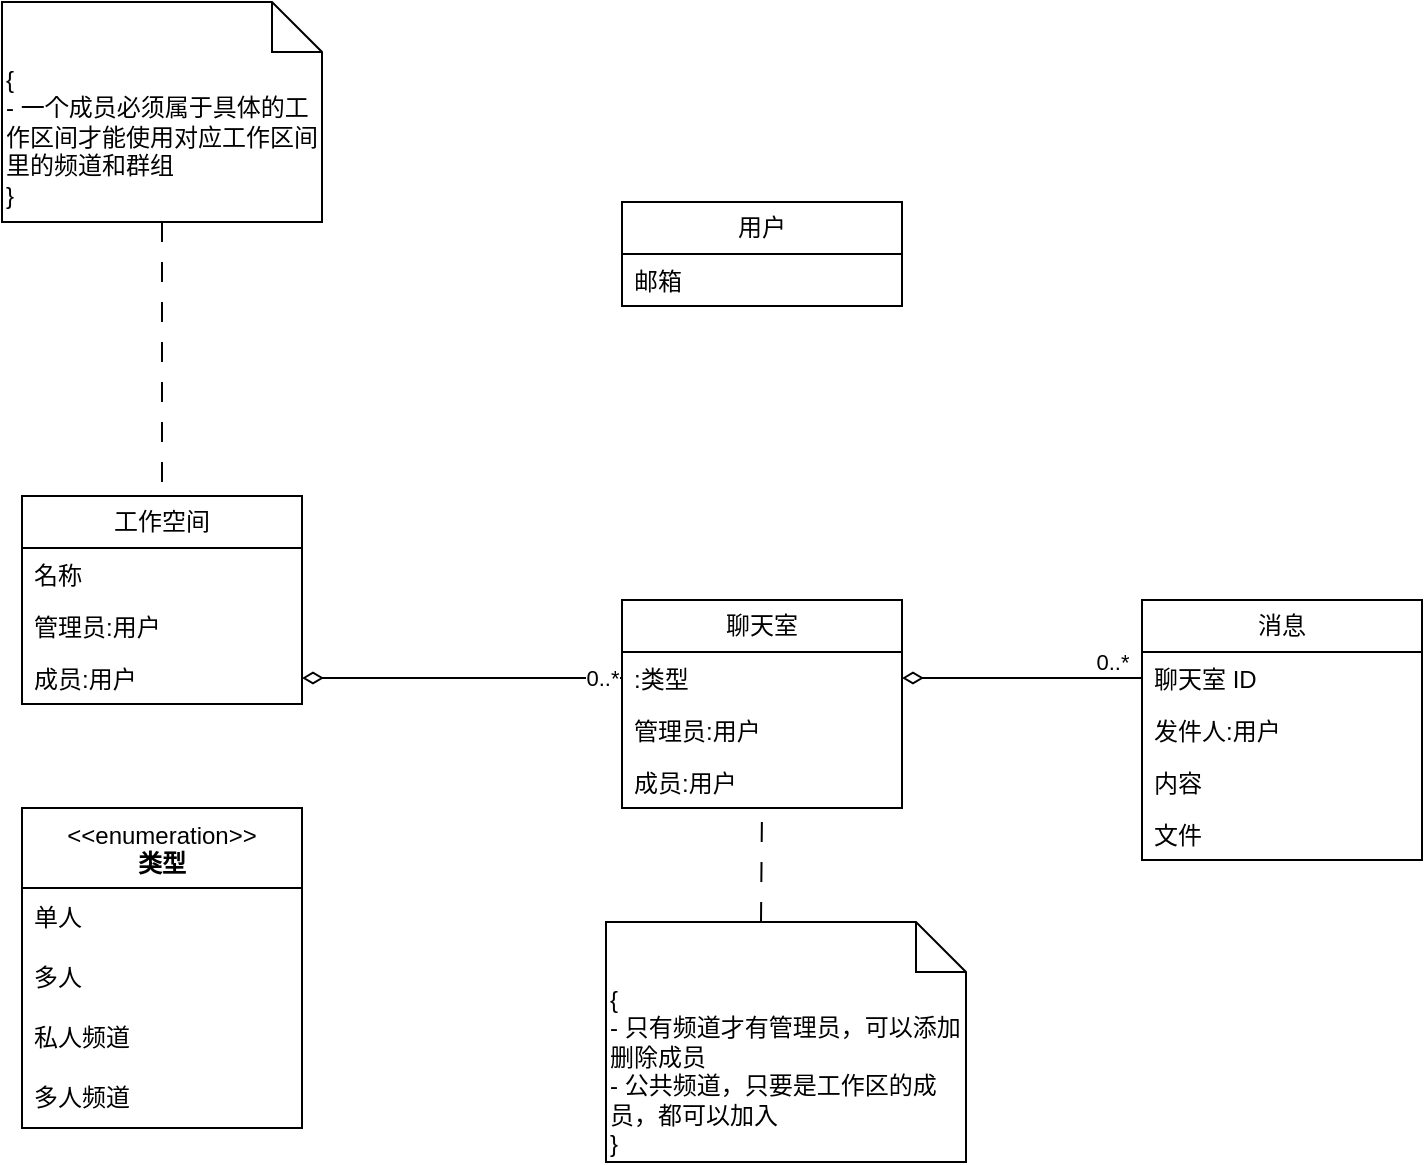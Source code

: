 <mxfile version="24.7.17">
  <diagram name="模型图" id="fmgK1iZ8h7V2Fk6c6cN7">
    <mxGraphModel dx="988" dy="550" grid="1" gridSize="10" guides="1" tooltips="1" connect="1" arrows="1" fold="1" page="1" pageScale="1" pageWidth="1920" pageHeight="1200" math="0" shadow="0">
      <root>
        <mxCell id="0" />
        <mxCell id="1" parent="0" />
        <mxCell id="XDgvkcOe5QFC_7SKI6ll-1" value="工作空间" style="swimlane;fontStyle=0;childLayout=stackLayout;horizontal=1;startSize=26;fillColor=none;horizontalStack=0;resizeParent=1;resizeParentMax=0;resizeLast=0;collapsible=1;marginBottom=0;whiteSpace=wrap;html=1;glass=0;" parent="1" vertex="1">
          <mxGeometry x="270" y="527" width="140" height="104" as="geometry" />
        </mxCell>
        <mxCell id="XDgvkcOe5QFC_7SKI6ll-2" value="名称" style="text;strokeColor=none;fillColor=none;align=left;verticalAlign=top;spacingLeft=4;spacingRight=4;overflow=hidden;rotatable=0;points=[[0,0.5],[1,0.5]];portConstraint=eastwest;whiteSpace=wrap;html=1;" parent="XDgvkcOe5QFC_7SKI6ll-1" vertex="1">
          <mxGeometry y="26" width="140" height="26" as="geometry" />
        </mxCell>
        <mxCell id="85xS_uLHPu99wAGvivK9-7" value="管理员:用户" style="text;strokeColor=none;fillColor=none;align=left;verticalAlign=top;spacingLeft=4;spacingRight=4;overflow=hidden;rotatable=0;points=[[0,0.5],[1,0.5]];portConstraint=eastwest;whiteSpace=wrap;html=1;" vertex="1" parent="XDgvkcOe5QFC_7SKI6ll-1">
          <mxGeometry y="52" width="140" height="26" as="geometry" />
        </mxCell>
        <mxCell id="85xS_uLHPu99wAGvivK9-26" value="成员:用户" style="text;strokeColor=none;fillColor=none;align=left;verticalAlign=top;spacingLeft=4;spacingRight=4;overflow=hidden;rotatable=0;points=[[0,0.5],[1,0.5]];portConstraint=eastwest;whiteSpace=wrap;html=1;" vertex="1" parent="XDgvkcOe5QFC_7SKI6ll-1">
          <mxGeometry y="78" width="140" height="26" as="geometry" />
        </mxCell>
        <mxCell id="XDgvkcOe5QFC_7SKI6ll-5" value="用户" style="swimlane;fontStyle=0;childLayout=stackLayout;horizontal=1;startSize=26;fillColor=none;horizontalStack=0;resizeParent=1;resizeParentMax=0;resizeLast=0;collapsible=1;marginBottom=0;whiteSpace=wrap;html=1;" parent="1" vertex="1">
          <mxGeometry x="570" y="380" width="140" height="52" as="geometry" />
        </mxCell>
        <mxCell id="XDgvkcOe5QFC_7SKI6ll-6" value="邮箱" style="text;strokeColor=none;fillColor=none;align=left;verticalAlign=top;spacingLeft=4;spacingRight=4;overflow=hidden;rotatable=0;points=[[0,0.5],[1,0.5]];portConstraint=eastwest;whiteSpace=wrap;html=1;" parent="XDgvkcOe5QFC_7SKI6ll-5" vertex="1">
          <mxGeometry y="26" width="140" height="26" as="geometry" />
        </mxCell>
        <mxCell id="XDgvkcOe5QFC_7SKI6ll-9" value="聊天室" style="swimlane;fontStyle=0;childLayout=stackLayout;horizontal=1;startSize=26;fillColor=none;horizontalStack=0;resizeParent=1;resizeParentMax=0;resizeLast=0;collapsible=1;marginBottom=0;whiteSpace=wrap;html=1;" parent="1" vertex="1">
          <mxGeometry x="570" y="579" width="140" height="104" as="geometry" />
        </mxCell>
        <mxCell id="85xS_uLHPu99wAGvivK9-23" value=":类型" style="text;strokeColor=none;fillColor=none;align=left;verticalAlign=top;spacingLeft=4;spacingRight=4;overflow=hidden;rotatable=0;points=[[0,0.5],[1,0.5]];portConstraint=eastwest;whiteSpace=wrap;html=1;" vertex="1" parent="XDgvkcOe5QFC_7SKI6ll-9">
          <mxGeometry y="26" width="140" height="26" as="geometry" />
        </mxCell>
        <mxCell id="85xS_uLHPu99wAGvivK9-27" value="管理员:用户" style="text;strokeColor=none;fillColor=none;align=left;verticalAlign=top;spacingLeft=4;spacingRight=4;overflow=hidden;rotatable=0;points=[[0,0.5],[1,0.5]];portConstraint=eastwest;whiteSpace=wrap;html=1;" vertex="1" parent="XDgvkcOe5QFC_7SKI6ll-9">
          <mxGeometry y="52" width="140" height="26" as="geometry" />
        </mxCell>
        <mxCell id="XDgvkcOe5QFC_7SKI6ll-46" value="成员:用户" style="text;strokeColor=none;fillColor=none;align=left;verticalAlign=top;spacingLeft=4;spacingRight=4;overflow=hidden;rotatable=0;points=[[0,0.5],[1,0.5]];portConstraint=eastwest;whiteSpace=wrap;html=1;" parent="XDgvkcOe5QFC_7SKI6ll-9" vertex="1">
          <mxGeometry y="78" width="140" height="26" as="geometry" />
        </mxCell>
        <mxCell id="XDgvkcOe5QFC_7SKI6ll-13" value="消息" style="swimlane;fontStyle=0;childLayout=stackLayout;horizontal=1;startSize=26;fillColor=none;horizontalStack=0;resizeParent=1;resizeParentMax=0;resizeLast=0;collapsible=1;marginBottom=0;whiteSpace=wrap;html=1;" parent="1" vertex="1">
          <mxGeometry x="830" y="579" width="140" height="130" as="geometry" />
        </mxCell>
        <mxCell id="XDgvkcOe5QFC_7SKI6ll-14" value="聊天室 ID" style="text;strokeColor=none;fillColor=none;align=left;verticalAlign=top;spacingLeft=4;spacingRight=4;overflow=hidden;rotatable=0;points=[[0,0.5],[1,0.5]];portConstraint=eastwest;whiteSpace=wrap;html=1;" parent="XDgvkcOe5QFC_7SKI6ll-13" vertex="1">
          <mxGeometry y="26" width="140" height="26" as="geometry" />
        </mxCell>
        <mxCell id="XDgvkcOe5QFC_7SKI6ll-43" value="发件人:用户" style="text;strokeColor=none;fillColor=none;align=left;verticalAlign=top;spacingLeft=4;spacingRight=4;overflow=hidden;rotatable=0;points=[[0,0.5],[1,0.5]];portConstraint=eastwest;whiteSpace=wrap;html=1;" parent="XDgvkcOe5QFC_7SKI6ll-13" vertex="1">
          <mxGeometry y="52" width="140" height="26" as="geometry" />
        </mxCell>
        <mxCell id="85xS_uLHPu99wAGvivK9-3" value="内容" style="text;strokeColor=none;fillColor=none;align=left;verticalAlign=top;spacingLeft=4;spacingRight=4;overflow=hidden;rotatable=0;points=[[0,0.5],[1,0.5]];portConstraint=eastwest;whiteSpace=wrap;html=1;" vertex="1" parent="XDgvkcOe5QFC_7SKI6ll-13">
          <mxGeometry y="78" width="140" height="26" as="geometry" />
        </mxCell>
        <mxCell id="85xS_uLHPu99wAGvivK9-6" value="文件" style="text;strokeColor=none;fillColor=none;align=left;verticalAlign=top;spacingLeft=4;spacingRight=4;overflow=hidden;rotatable=0;points=[[0,0.5],[1,0.5]];portConstraint=eastwest;whiteSpace=wrap;html=1;" vertex="1" parent="XDgvkcOe5QFC_7SKI6ll-13">
          <mxGeometry y="104" width="140" height="26" as="geometry" />
        </mxCell>
        <mxCell id="XDgvkcOe5QFC_7SKI6ll-17" value="&amp;lt;&amp;lt;enumeration&amp;gt;&amp;gt;&lt;br&gt;&lt;b&gt;类型&lt;/b&gt;" style="swimlane;fontStyle=0;align=center;verticalAlign=top;childLayout=stackLayout;horizontal=1;startSize=40;horizontalStack=0;resizeParent=1;resizeParentMax=0;resizeLast=0;collapsible=0;marginBottom=0;html=1;whiteSpace=wrap;" parent="1" vertex="1">
          <mxGeometry x="270" y="683" width="140" height="160" as="geometry" />
        </mxCell>
        <mxCell id="XDgvkcOe5QFC_7SKI6ll-18" value="单人" style="text;html=1;strokeColor=none;fillColor=none;align=left;verticalAlign=middle;spacingLeft=4;spacingRight=4;overflow=hidden;rotatable=0;points=[[0,0.5],[1,0.5]];portConstraint=eastwest;whiteSpace=wrap;" parent="XDgvkcOe5QFC_7SKI6ll-17" vertex="1">
          <mxGeometry y="40" width="140" height="30" as="geometry" />
        </mxCell>
        <mxCell id="XDgvkcOe5QFC_7SKI6ll-19" value="多人" style="text;html=1;strokeColor=none;fillColor=none;align=left;verticalAlign=middle;spacingLeft=4;spacingRight=4;overflow=hidden;rotatable=0;points=[[0,0.5],[1,0.5]];portConstraint=eastwest;whiteSpace=wrap;" parent="XDgvkcOe5QFC_7SKI6ll-17" vertex="1">
          <mxGeometry y="70" width="140" height="30" as="geometry" />
        </mxCell>
        <mxCell id="XDgvkcOe5QFC_7SKI6ll-20" value="私人频道" style="text;html=1;strokeColor=none;fillColor=none;align=left;verticalAlign=middle;spacingLeft=4;spacingRight=4;overflow=hidden;rotatable=0;points=[[0,0.5],[1,0.5]];portConstraint=eastwest;whiteSpace=wrap;" parent="XDgvkcOe5QFC_7SKI6ll-17" vertex="1">
          <mxGeometry y="100" width="140" height="30" as="geometry" />
        </mxCell>
        <mxCell id="XDgvkcOe5QFC_7SKI6ll-21" value="多人&lt;span style=&quot;background-color: initial;&quot;&gt;频道&lt;/span&gt;" style="text;html=1;strokeColor=none;fillColor=none;align=left;verticalAlign=middle;spacingLeft=4;spacingRight=4;overflow=hidden;rotatable=0;points=[[0,0.5],[1,0.5]];portConstraint=eastwest;whiteSpace=wrap;" parent="XDgvkcOe5QFC_7SKI6ll-17" vertex="1">
          <mxGeometry y="130" width="140" height="30" as="geometry" />
        </mxCell>
        <mxCell id="XDgvkcOe5QFC_7SKI6ll-26" value="{&lt;div&gt;- 一个成员必须属于具体的工作区间才能使用对应工作区间里的频道和群组&lt;/div&gt;&lt;div&gt;}&lt;/div&gt;" style="shape=note2;boundedLbl=1;whiteSpace=wrap;html=1;size=25;verticalAlign=top;align=left;" parent="1" vertex="1">
          <mxGeometry x="260" y="280" width="160" height="110" as="geometry" />
        </mxCell>
        <mxCell id="XDgvkcOe5QFC_7SKI6ll-27" value="" style="endArrow=none;startArrow=none;endFill=0;startFill=0;endSize=8;html=1;verticalAlign=bottom;dashed=1;labelBackgroundColor=none;dashPattern=10 10;rounded=0;exitX=0.5;exitY=1;exitDx=0;exitDy=0;exitPerimeter=0;entryX=0.5;entryY=0;entryDx=0;entryDy=0;" parent="1" source="XDgvkcOe5QFC_7SKI6ll-26" target="XDgvkcOe5QFC_7SKI6ll-1" edge="1">
          <mxGeometry x="-0.002" width="160" relative="1" as="geometry">
            <mxPoint x="370" y="390" as="sourcePoint" />
            <mxPoint x="479.58" y="330.606" as="targetPoint" />
            <mxPoint as="offset" />
          </mxGeometry>
        </mxCell>
        <mxCell id="85xS_uLHPu99wAGvivK9-1" value="" style="endArrow=none;startArrow=diamondThin;endFill=0;startFill=0;html=1;verticalAlign=bottom;labelBackgroundColor=none;strokeWidth=1;startSize=8;endSize=8;rounded=0;exitX=1;exitY=0.5;exitDx=0;exitDy=0;entryX=0;entryY=0.5;entryDx=0;entryDy=0;" edge="1" parent="1" source="85xS_uLHPu99wAGvivK9-23" target="XDgvkcOe5QFC_7SKI6ll-14">
          <mxGeometry width="160" relative="1" as="geometry">
            <mxPoint x="720" y="530" as="sourcePoint" />
            <mxPoint x="880" y="530" as="targetPoint" />
          </mxGeometry>
        </mxCell>
        <mxCell id="85xS_uLHPu99wAGvivK9-2" value="0..*" style="edgeLabel;html=1;align=center;verticalAlign=middle;resizable=0;points=[];" vertex="1" connectable="0" parent="85xS_uLHPu99wAGvivK9-1">
          <mxGeometry x="0.755" y="2" relative="1" as="geometry">
            <mxPoint x="-1" y="-6" as="offset" />
          </mxGeometry>
        </mxCell>
        <mxCell id="85xS_uLHPu99wAGvivK9-4" value="{&lt;div&gt;- 只有频道才有管理员，可以添加删除成员&lt;/div&gt;&lt;div&gt;- 公共频道，只要是工作区的成员，都可以加入&lt;br&gt;&lt;div&gt;}&lt;/div&gt;&lt;/div&gt;" style="shape=note2;boundedLbl=1;whiteSpace=wrap;html=1;size=25;verticalAlign=top;align=left;" vertex="1" parent="1">
          <mxGeometry x="562" y="740" width="180" height="120" as="geometry" />
        </mxCell>
        <mxCell id="85xS_uLHPu99wAGvivK9-5" value="" style="endArrow=none;startArrow=none;endFill=0;startFill=0;endSize=8;html=1;verticalAlign=bottom;dashed=1;labelBackgroundColor=none;dashPattern=10 10;rounded=0;exitX=0;exitY=0;exitDx=77.5;exitDy=0;exitPerimeter=0;entryX=0.5;entryY=1;entryDx=0;entryDy=0;" edge="1" parent="1" source="85xS_uLHPu99wAGvivK9-4" target="XDgvkcOe5QFC_7SKI6ll-9">
          <mxGeometry x="-0.002" width="160" relative="1" as="geometry">
            <mxPoint x="450" y="697" as="sourcePoint" />
            <mxPoint x="540" y="683" as="targetPoint" />
            <mxPoint as="offset" />
          </mxGeometry>
        </mxCell>
        <mxCell id="85xS_uLHPu99wAGvivK9-24" value="" style="endArrow=none;startArrow=diamondThin;endFill=0;startFill=0;html=1;verticalAlign=bottom;labelBackgroundColor=none;strokeWidth=1;startSize=8;endSize=8;rounded=0;entryX=0;entryY=0.5;entryDx=0;entryDy=0;exitX=1;exitY=0.5;exitDx=0;exitDy=0;" edge="1" parent="1" source="85xS_uLHPu99wAGvivK9-26" target="85xS_uLHPu99wAGvivK9-23">
          <mxGeometry width="160" relative="1" as="geometry">
            <mxPoint x="639" y="450" as="sourcePoint" />
            <mxPoint x="800" y="507" as="targetPoint" />
          </mxGeometry>
        </mxCell>
        <mxCell id="85xS_uLHPu99wAGvivK9-25" value="0..*" style="edgeLabel;html=1;align=center;verticalAlign=middle;resizable=0;points=[];" vertex="1" connectable="0" parent="85xS_uLHPu99wAGvivK9-24">
          <mxGeometry x="0.755" y="2" relative="1" as="geometry">
            <mxPoint x="9" y="2" as="offset" />
          </mxGeometry>
        </mxCell>
      </root>
    </mxGraphModel>
  </diagram>
</mxfile>

